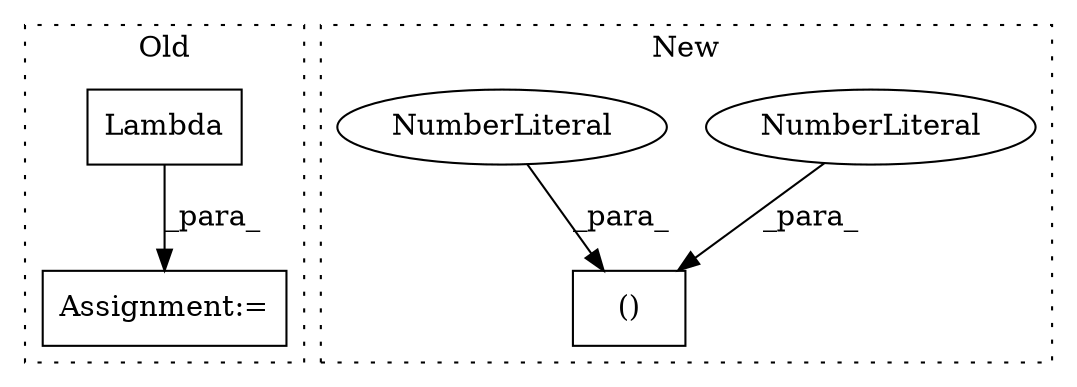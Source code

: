 digraph G {
subgraph cluster0 {
1 [label="Lambda" a="32" s="1958,1968" l="7,1" shape="box"];
5 [label="Assignment:=" a="7" s="1957" l="1" shape="box"];
label = "Old";
style="dotted";
}
subgraph cluster1 {
2 [label="()" a="106" s="2190" l="30" shape="box"];
3 [label="NumberLiteral" a="34" s="2205" l="1" shape="ellipse"];
4 [label="NumberLiteral" a="34" s="2219" l="1" shape="ellipse"];
label = "New";
style="dotted";
}
1 -> 5 [label="_para_"];
3 -> 2 [label="_para_"];
4 -> 2 [label="_para_"];
}